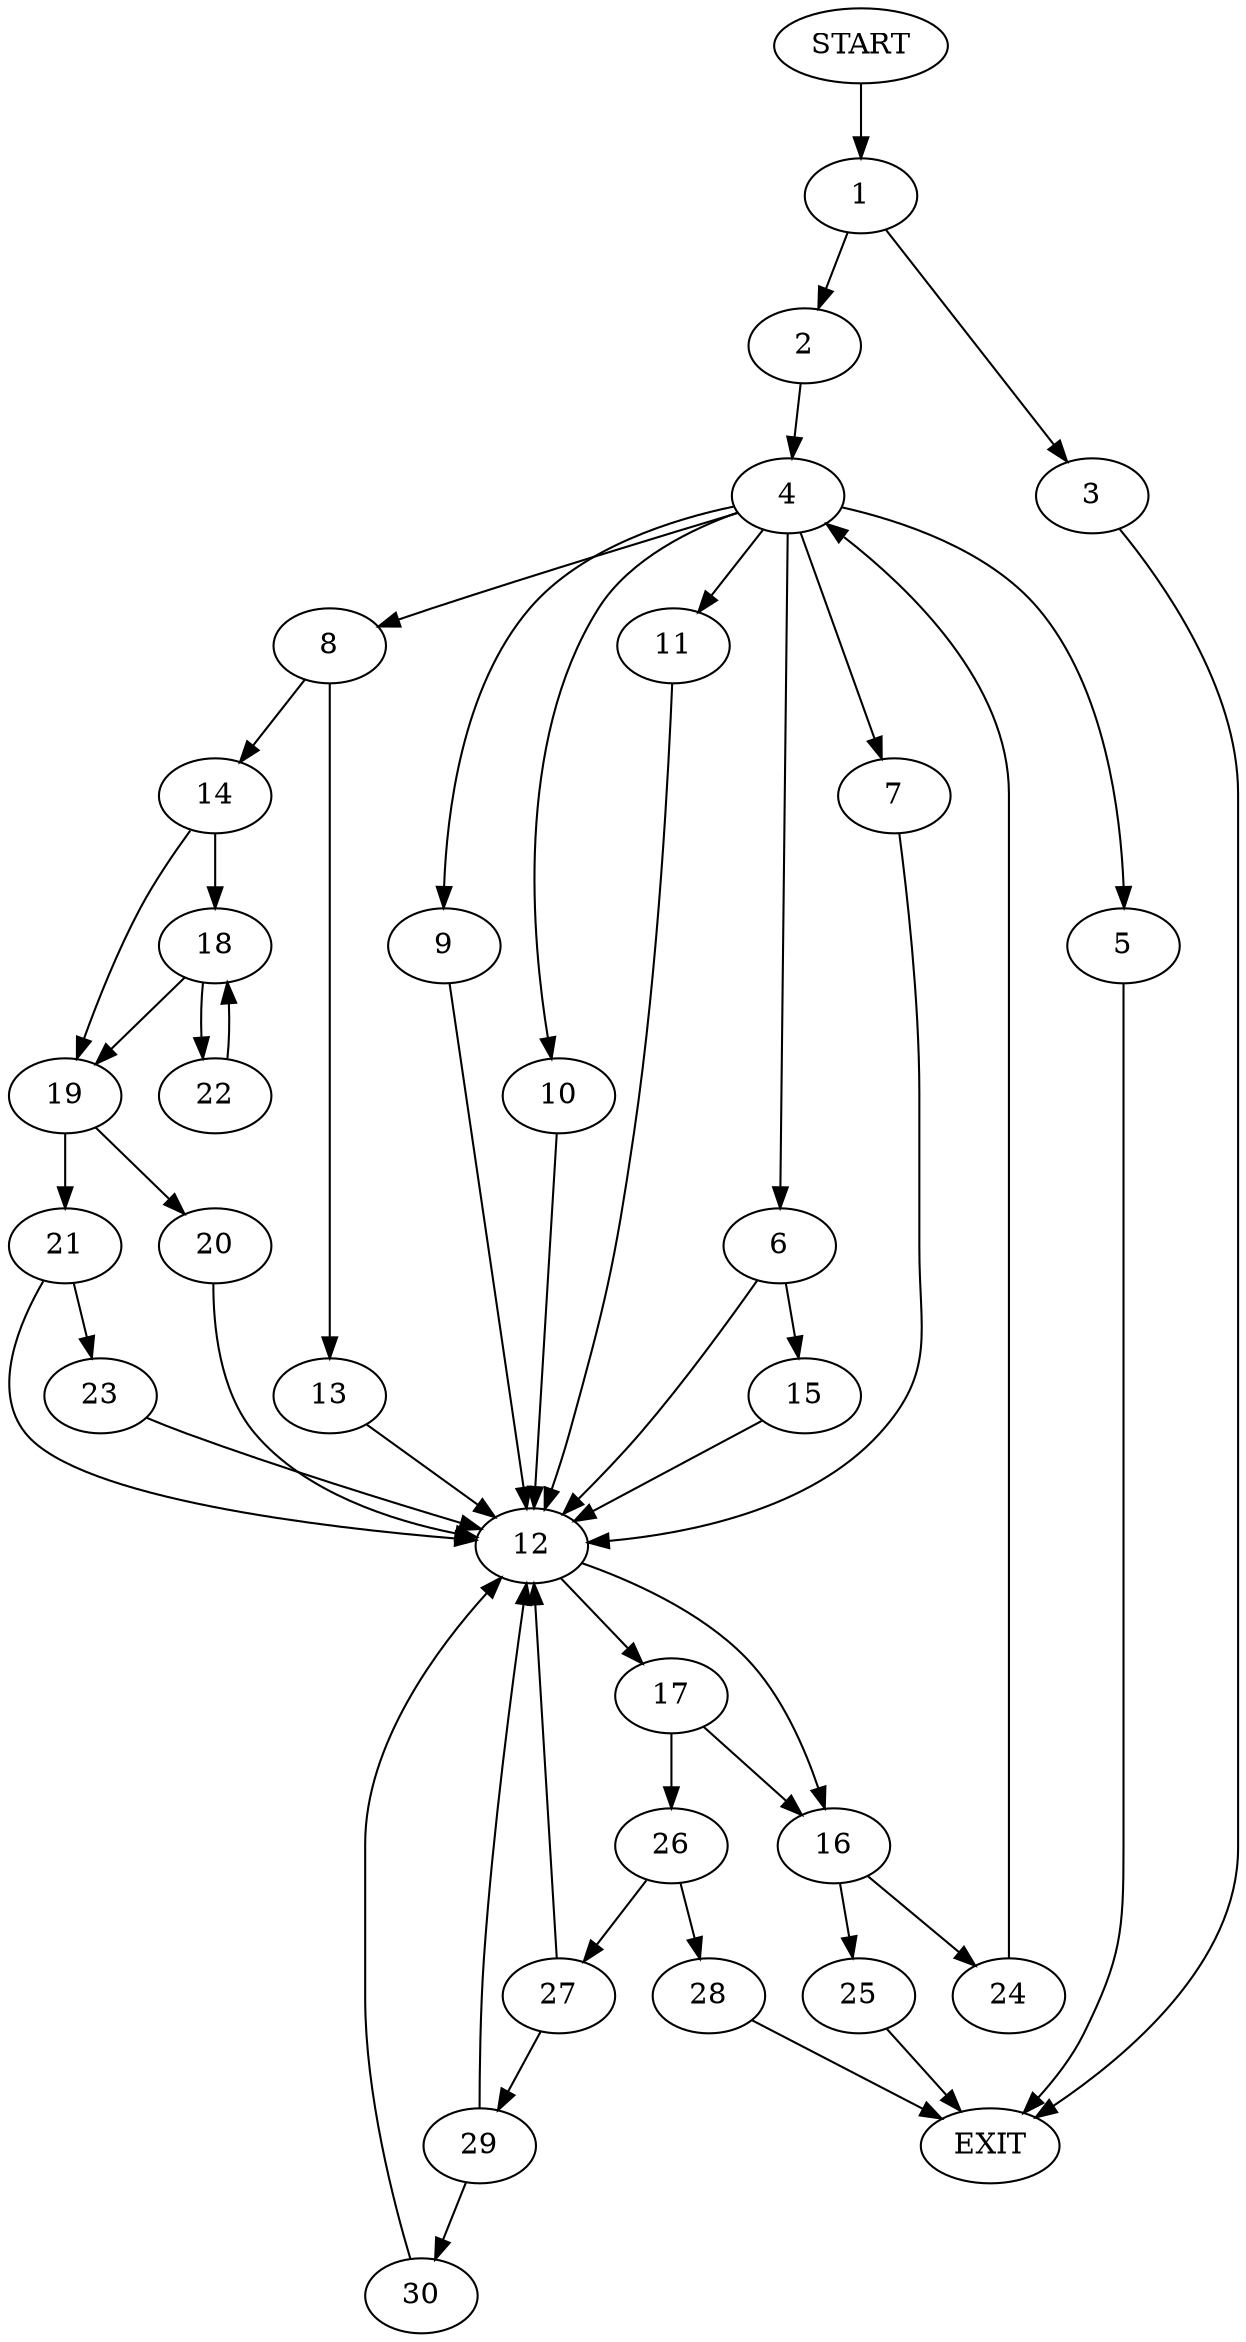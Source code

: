 digraph {
0 [label="START"]
31 [label="EXIT"]
0 -> 1
1 -> 2
1 -> 3
3 -> 31
2 -> 4
4 -> 5
4 -> 6
4 -> 7
4 -> 8
4 -> 9
4 -> 10
4 -> 11
10 -> 12
5 -> 31
7 -> 12
9 -> 12
8 -> 13
8 -> 14
11 -> 12
6 -> 15
6 -> 12
12 -> 16
12 -> 17
15 -> 12
13 -> 12
14 -> 18
14 -> 19
19 -> 20
19 -> 21
18 -> 22
18 -> 19
22 -> 18
21 -> 23
21 -> 12
20 -> 12
23 -> 12
16 -> 24
16 -> 25
17 -> 16
17 -> 26
26 -> 27
26 -> 28
27 -> 12
27 -> 29
28 -> 31
29 -> 30
29 -> 12
30 -> 12
24 -> 4
25 -> 31
}
